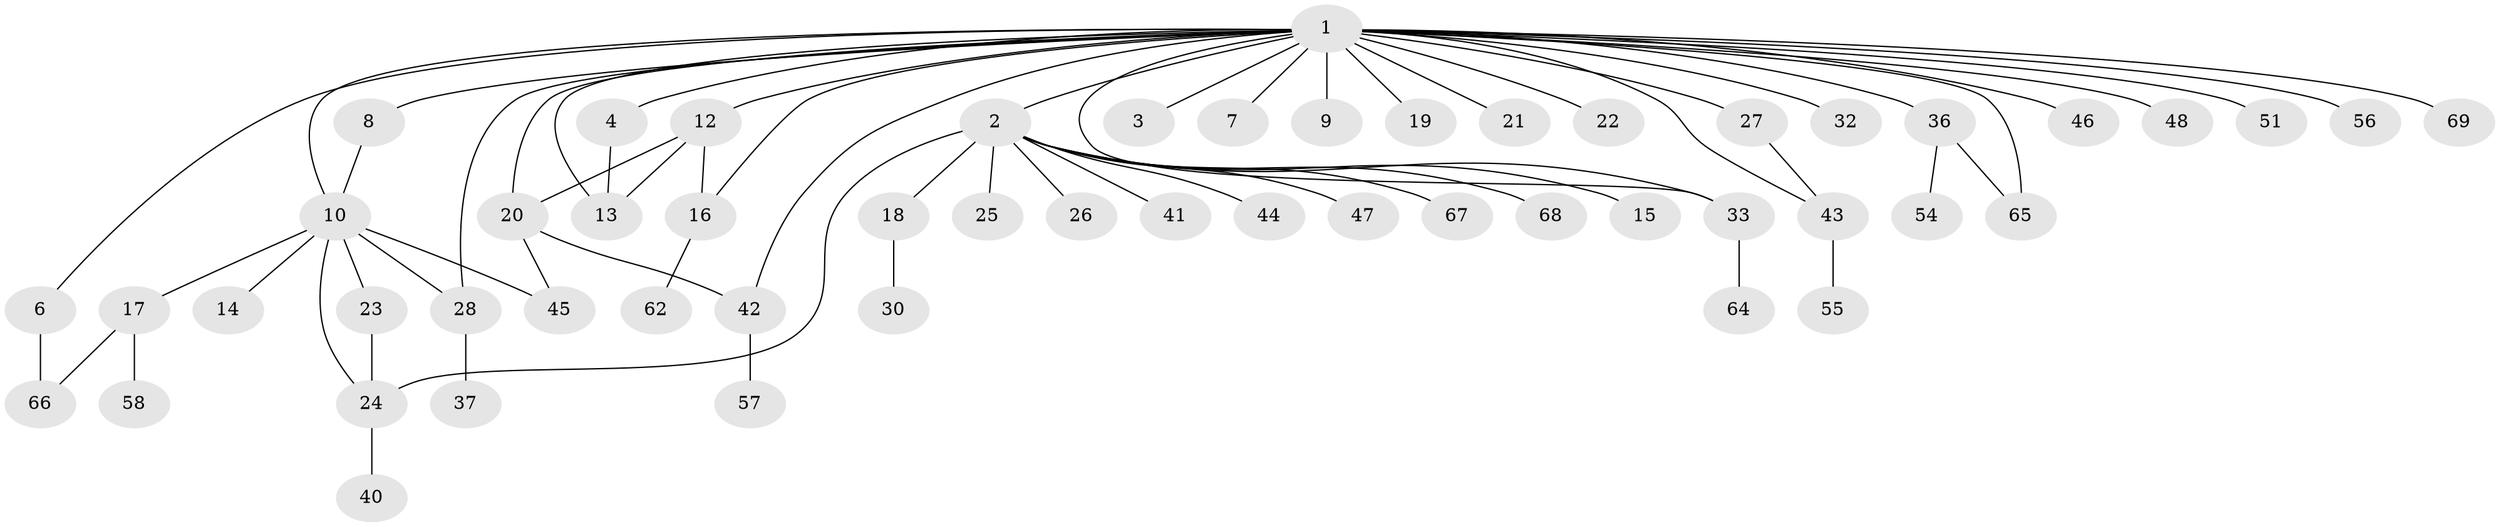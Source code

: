 // original degree distribution, {28: 0.014084507042253521, 9: 0.028169014084507043, 1: 0.4788732394366197, 2: 0.22535211267605634, 8: 0.028169014084507043, 3: 0.15492957746478872, 5: 0.014084507042253521, 4: 0.056338028169014086}
// Generated by graph-tools (version 1.1) at 2025/41/03/06/25 10:41:47]
// undirected, 53 vertices, 66 edges
graph export_dot {
graph [start="1"]
  node [color=gray90,style=filled];
  1 [super="+11"];
  2 [super="+5"];
  3;
  4;
  6 [super="+31"];
  7;
  8;
  9;
  10 [super="+60"];
  12 [super="+61"];
  13 [super="+59"];
  14;
  15;
  16 [super="+50"];
  17;
  18 [super="+49"];
  19;
  20 [super="+29"];
  21;
  22;
  23 [super="+34"];
  24 [super="+38"];
  25;
  26;
  27;
  28 [super="+39"];
  30 [super="+63"];
  32;
  33 [super="+35"];
  36 [super="+53"];
  37;
  40;
  41;
  42 [super="+70"];
  43 [super="+52"];
  44;
  45;
  46;
  47;
  48;
  51;
  54;
  55;
  56;
  57;
  58;
  62;
  64;
  65;
  66;
  67;
  68;
  69 [super="+71"];
  1 -- 2 [weight=3];
  1 -- 3;
  1 -- 4;
  1 -- 6;
  1 -- 7;
  1 -- 8;
  1 -- 9 [weight=2];
  1 -- 10;
  1 -- 13;
  1 -- 16;
  1 -- 21;
  1 -- 22;
  1 -- 27;
  1 -- 28;
  1 -- 32;
  1 -- 36 [weight=2];
  1 -- 43 [weight=2];
  1 -- 46;
  1 -- 48;
  1 -- 56;
  1 -- 65;
  1 -- 69;
  1 -- 12;
  1 -- 51;
  1 -- 19;
  1 -- 20;
  1 -- 33;
  1 -- 42;
  2 -- 15;
  2 -- 18;
  2 -- 25;
  2 -- 26;
  2 -- 44;
  2 -- 47;
  2 -- 68;
  2 -- 33;
  2 -- 67;
  2 -- 24;
  2 -- 41;
  4 -- 13;
  6 -- 66;
  8 -- 10;
  10 -- 14;
  10 -- 17;
  10 -- 23;
  10 -- 24;
  10 -- 45;
  10 -- 28;
  12 -- 13;
  12 -- 16;
  12 -- 20;
  16 -- 62;
  17 -- 58;
  17 -- 66;
  18 -- 30;
  20 -- 42;
  20 -- 45;
  23 -- 24;
  24 -- 40;
  27 -- 43;
  28 -- 37;
  33 -- 64;
  36 -- 65;
  36 -- 54;
  42 -- 57;
  43 -- 55;
}
